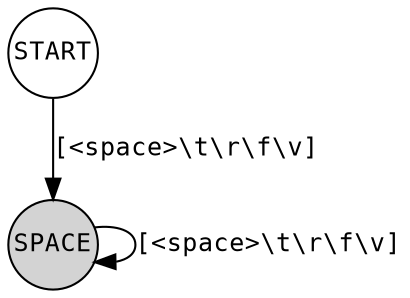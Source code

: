digraph space {
    node [shape = circle, height = 0.6, fontname = "monospace", fixedsize = true, fontsize = 12];
    edge [fontname = "monospace", fontsize = 12];

    node [shape = circle];
    START;

    node [style = filled];
    SPACE;

    START -> SPACE [label = "[<space>\\t\\r\\f\\v]"];
    SPACE -> SPACE [label = "[<space>\\t\\r\\f\\v]"];
    
}